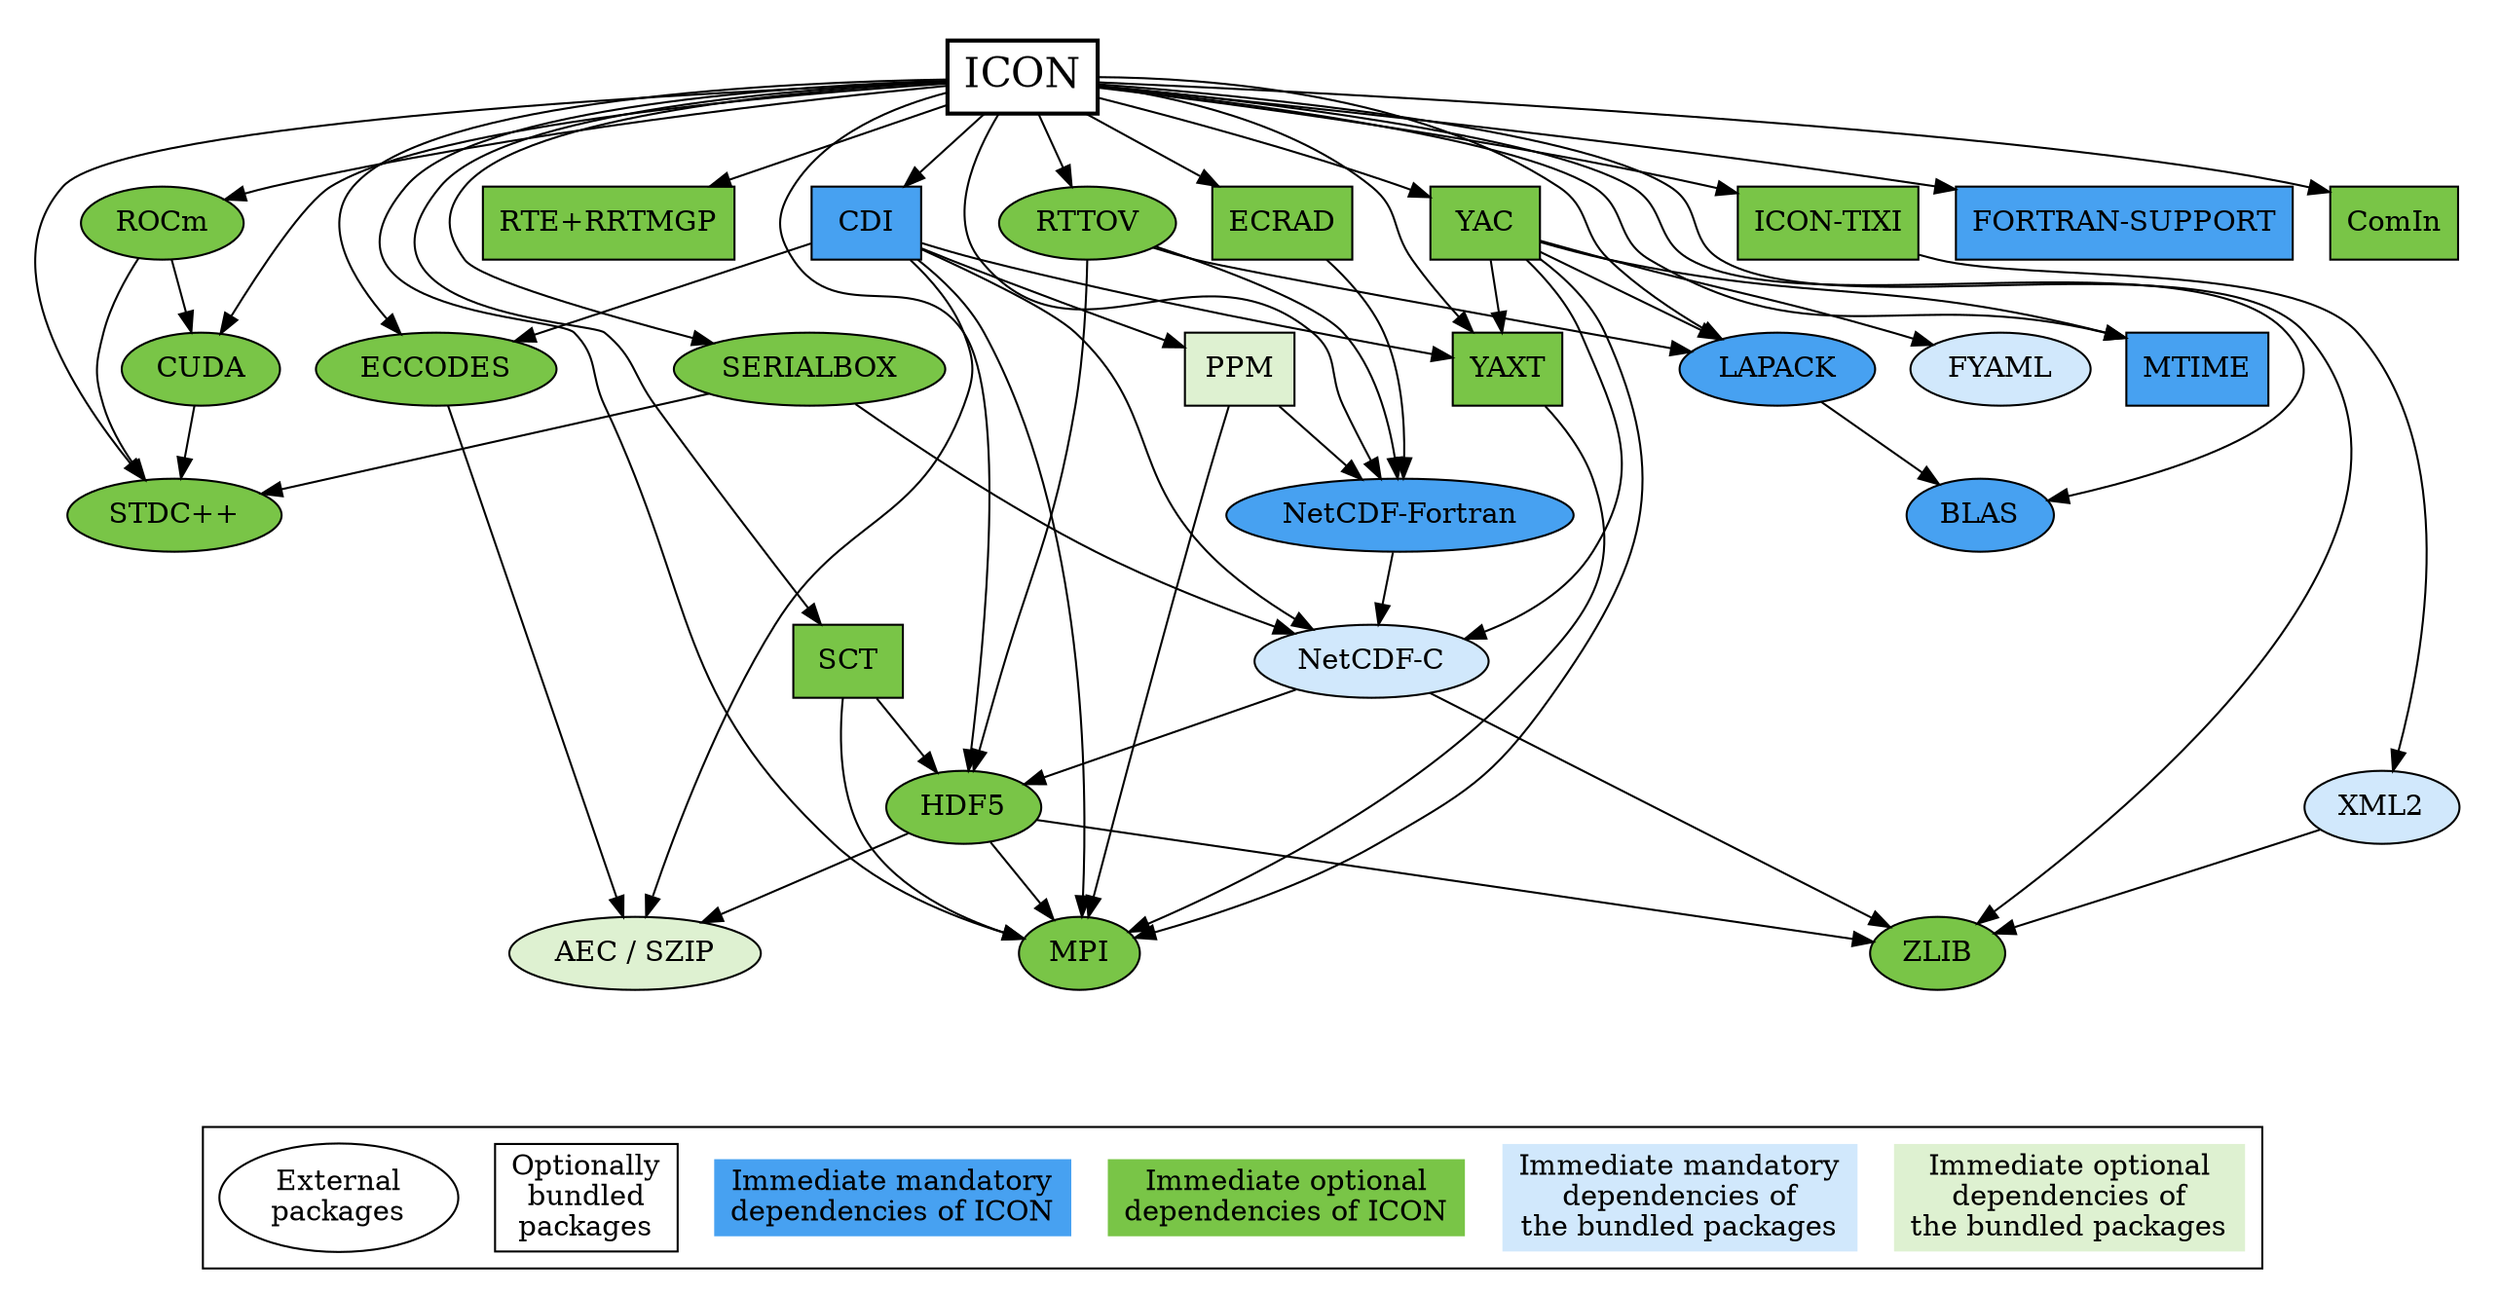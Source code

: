 // ICON
//
// ---------------------------------------------------------------
// Copyright (C) 2004-2024, DWD, MPI-M, DKRZ, KIT, ETH, MeteoSwiss
// Contact information: icon-model.org
// See AUTHORS.TXT for a list of authors
// See LICENSES/ for license information
// SPDX-License-Identifier: BSD-3-Clause
// ---------------------------------------------------------------

digraph ICON {

	node [style=filled; shape=oval; fillcolor="#79C547"];

	subgraph clusterMain {

		graph [peripheries=0];

		"ICON" [shape=box; fillcolor=white; fontsize=20; penwidth=2.0];
		"ICON" -> {"STDC++"; "CUDA"; "ROCm"; "MPI"; "ZLIB"; "HDF5";
			       "NetCDF-Fortran"; "RTE+RRTMGP"; "ECRAD"; "BLAS";
			       "LAPACK"; "RTTOV"; "SCT"; "YAXT"; "ECCODES";
			       "CDI"; "SERIALBOX"; "MTIME"; "YAC"; "ICON-TIXI";
			       "FORTRAN-SUPPORT"; "ComIn"};

		"STDC++";

		"CUDA";
		"CUDA" -> {"STDC++"};

		"ROCm";
		"ROCm" -> {"STDC++"; "CUDA"};

		"MPI";

		"ZLIB";

		"HDF5";
		"HDF5" -> {"MPI"; "ZLIB"; "AEC / SZIP"};

		"NetCDF-Fortran" [shape=oval; fillcolor="#47A1F1"]
		"NetCDF-Fortran" -> {"NetCDF-C"};

		"RTE+RRTMGP" [shape=box];

		"ECRAD" [shape=box];
		"ECRAD" -> {"NetCDF-Fortran"};

		"BLAS" [fillcolor="#47A1F1"];

		"LAPACK" [fillcolor="#47A1F1"];
		"LAPACK" -> {"BLAS"};

		"RTTOV";
		"RTTOV" -> {"HDF5"; "NetCDF-Fortran"; "LAPACK"};

		"SCT" [shape=box];
		"SCT" -> {"MPI"; "HDF5"};

		"YAXT" [shape=box];
		"YAXT" -> {"MPI"};

		"ECCODES";
		"ECCODES" -> {"AEC / SZIP"};

		"CDI" [shape=box; fillcolor="#47A1F1"];
		"CDI" -> {"MPI"; "YAXT"; "ECCODES"; "AEC / SZIP"; "NetCDF-C"; "PPM"};

		"ComIn" [shape=box];

		"SERIALBOX";
		"SERIALBOX" -> {"STDC++"; "NetCDF-C"};

		"MTIME" [shape=box; fillcolor="#47A1F1"];

		"YAC" [shape=box];
		"YAC" -> {"MPI"; "LAPACK"; "YAXT"; "MTIME"; "NetCDF-C"; "FYAML"};

		"ICON-TIXI" [shape=box];
		"ICON-TIXI" -> {"XML2"};

		"FORTRAN-SUPPORT" [shape=box; fillcolor="#47A1F1"];

		"AEC / SZIP" [fillcolor="#DEF1D1"];
		"AEC / SZIP";

		"NetCDF-C" [fillcolor="#D1E8FC"];
		"NetCDF-C" -> {"ZLIB"; "HDF5"};

		"PPM" [shape=box; fillcolor="#DEF1D1"];
		"PPM" -> {"MPI"; "NetCDF-Fortran"};

		"FYAML" [fillcolor="#D1E8FC"];
		"FYAML";

		"XML2" [fillcolor="#D1E8FC"];
		"XML2" -> {"ZLIB"};

		{
			rank=sink;
			bottomNode [shape=point; style=invis];
		}
	}

	subgraph clusterLegend {
		{
			rank=same;
			external -> bundled -> mandatoryIcon -> optionalIcon -> mandatoryBundled -> optionalBundled [style=invis];
			external [label="External\npackages"; fillcolor=white];
			bundled [label="Optionally\nbundled\npackages"; shape=box; fillcolor=white];
			mandatoryIcon [label="Immediate mandatory\ndependencies of ICON"; shape=plaintext; fillcolor="#47A1F1"];
			optionalIcon [label="Immediate optional\ndependencies of ICON"; shape=plaintext];
			mandatoryBundled [label="Immediate mandatory\ndependencies of\nthe bundled packages"; shape=plaintext; fillcolor="#D1E8FC"];
			optionalBundled [label="Immediate optional\ndependencies of\nthe bundled packages"; shape=plaintext; fillcolor="#DEF1D1"];
		}
	}

	bottomNode -> external:nw [style=invis];
}
